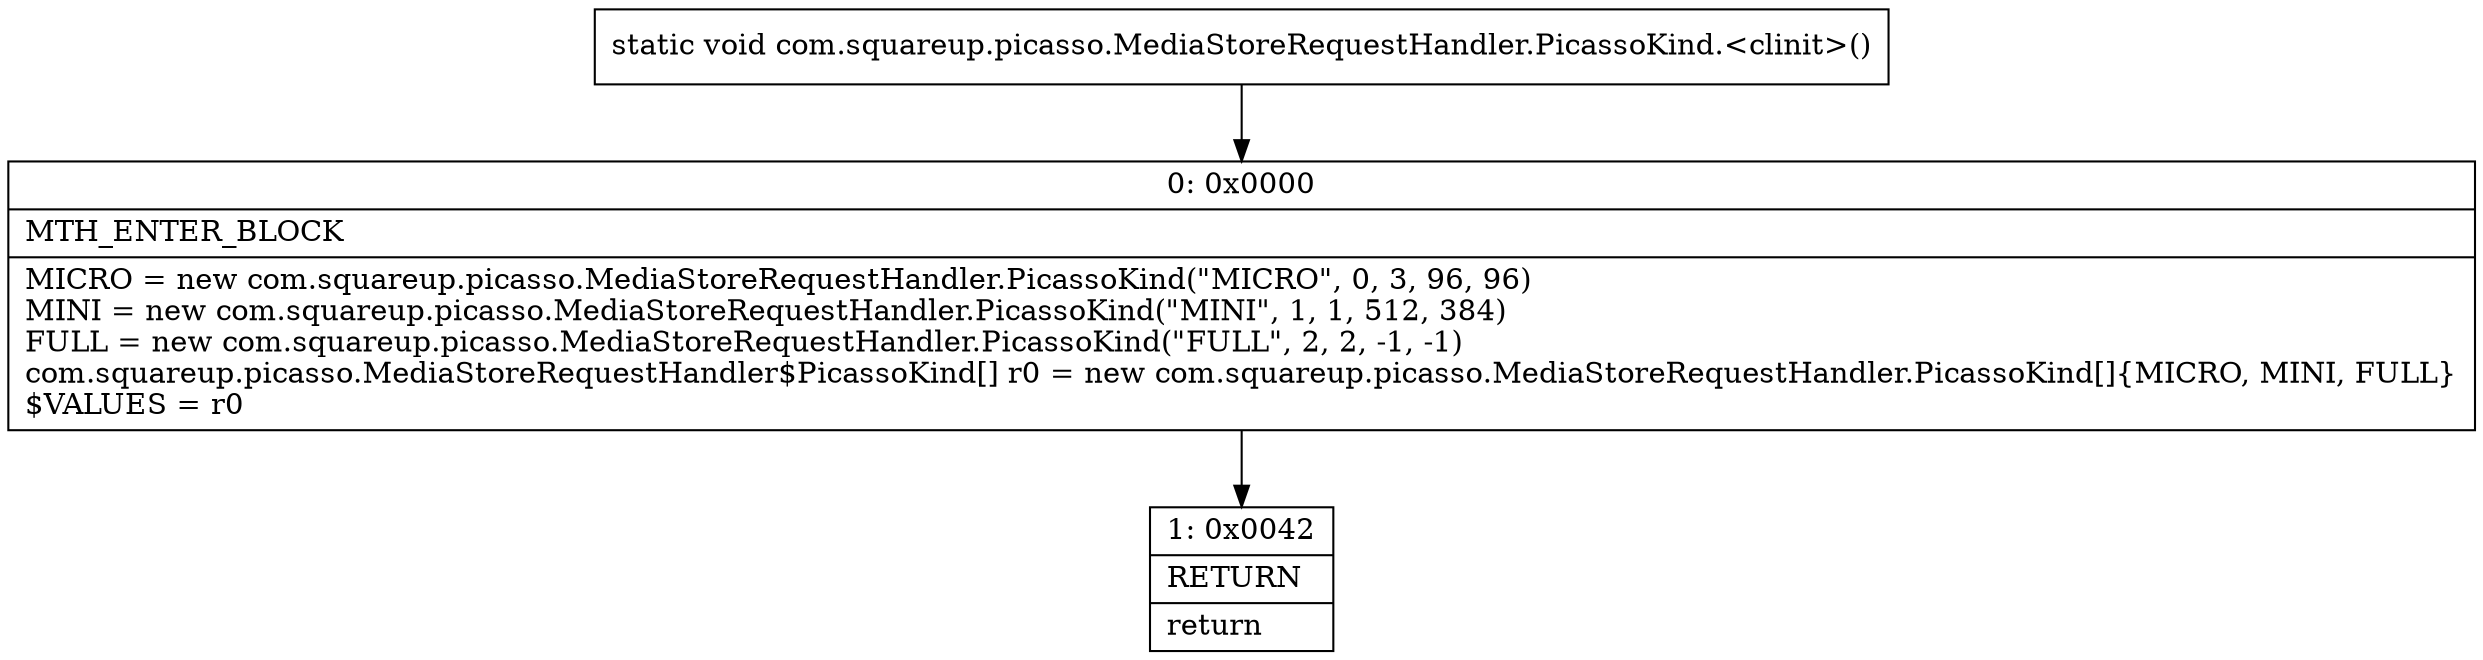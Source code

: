 digraph "CFG forcom.squareup.picasso.MediaStoreRequestHandler.PicassoKind.\<clinit\>()V" {
Node_0 [shape=record,label="{0\:\ 0x0000|MTH_ENTER_BLOCK\l|MICRO = new com.squareup.picasso.MediaStoreRequestHandler.PicassoKind(\"MICRO\", 0, 3, 96, 96)\lMINI = new com.squareup.picasso.MediaStoreRequestHandler.PicassoKind(\"MINI\", 1, 1, 512, 384)\lFULL = new com.squareup.picasso.MediaStoreRequestHandler.PicassoKind(\"FULL\", 2, 2, \-1, \-1)\lcom.squareup.picasso.MediaStoreRequestHandler$PicassoKind[] r0 = new com.squareup.picasso.MediaStoreRequestHandler.PicassoKind[]\{MICRO, MINI, FULL\}\l$VALUES = r0\l}"];
Node_1 [shape=record,label="{1\:\ 0x0042|RETURN\l|return\l}"];
MethodNode[shape=record,label="{static void com.squareup.picasso.MediaStoreRequestHandler.PicassoKind.\<clinit\>() }"];
MethodNode -> Node_0;
Node_0 -> Node_1;
}

